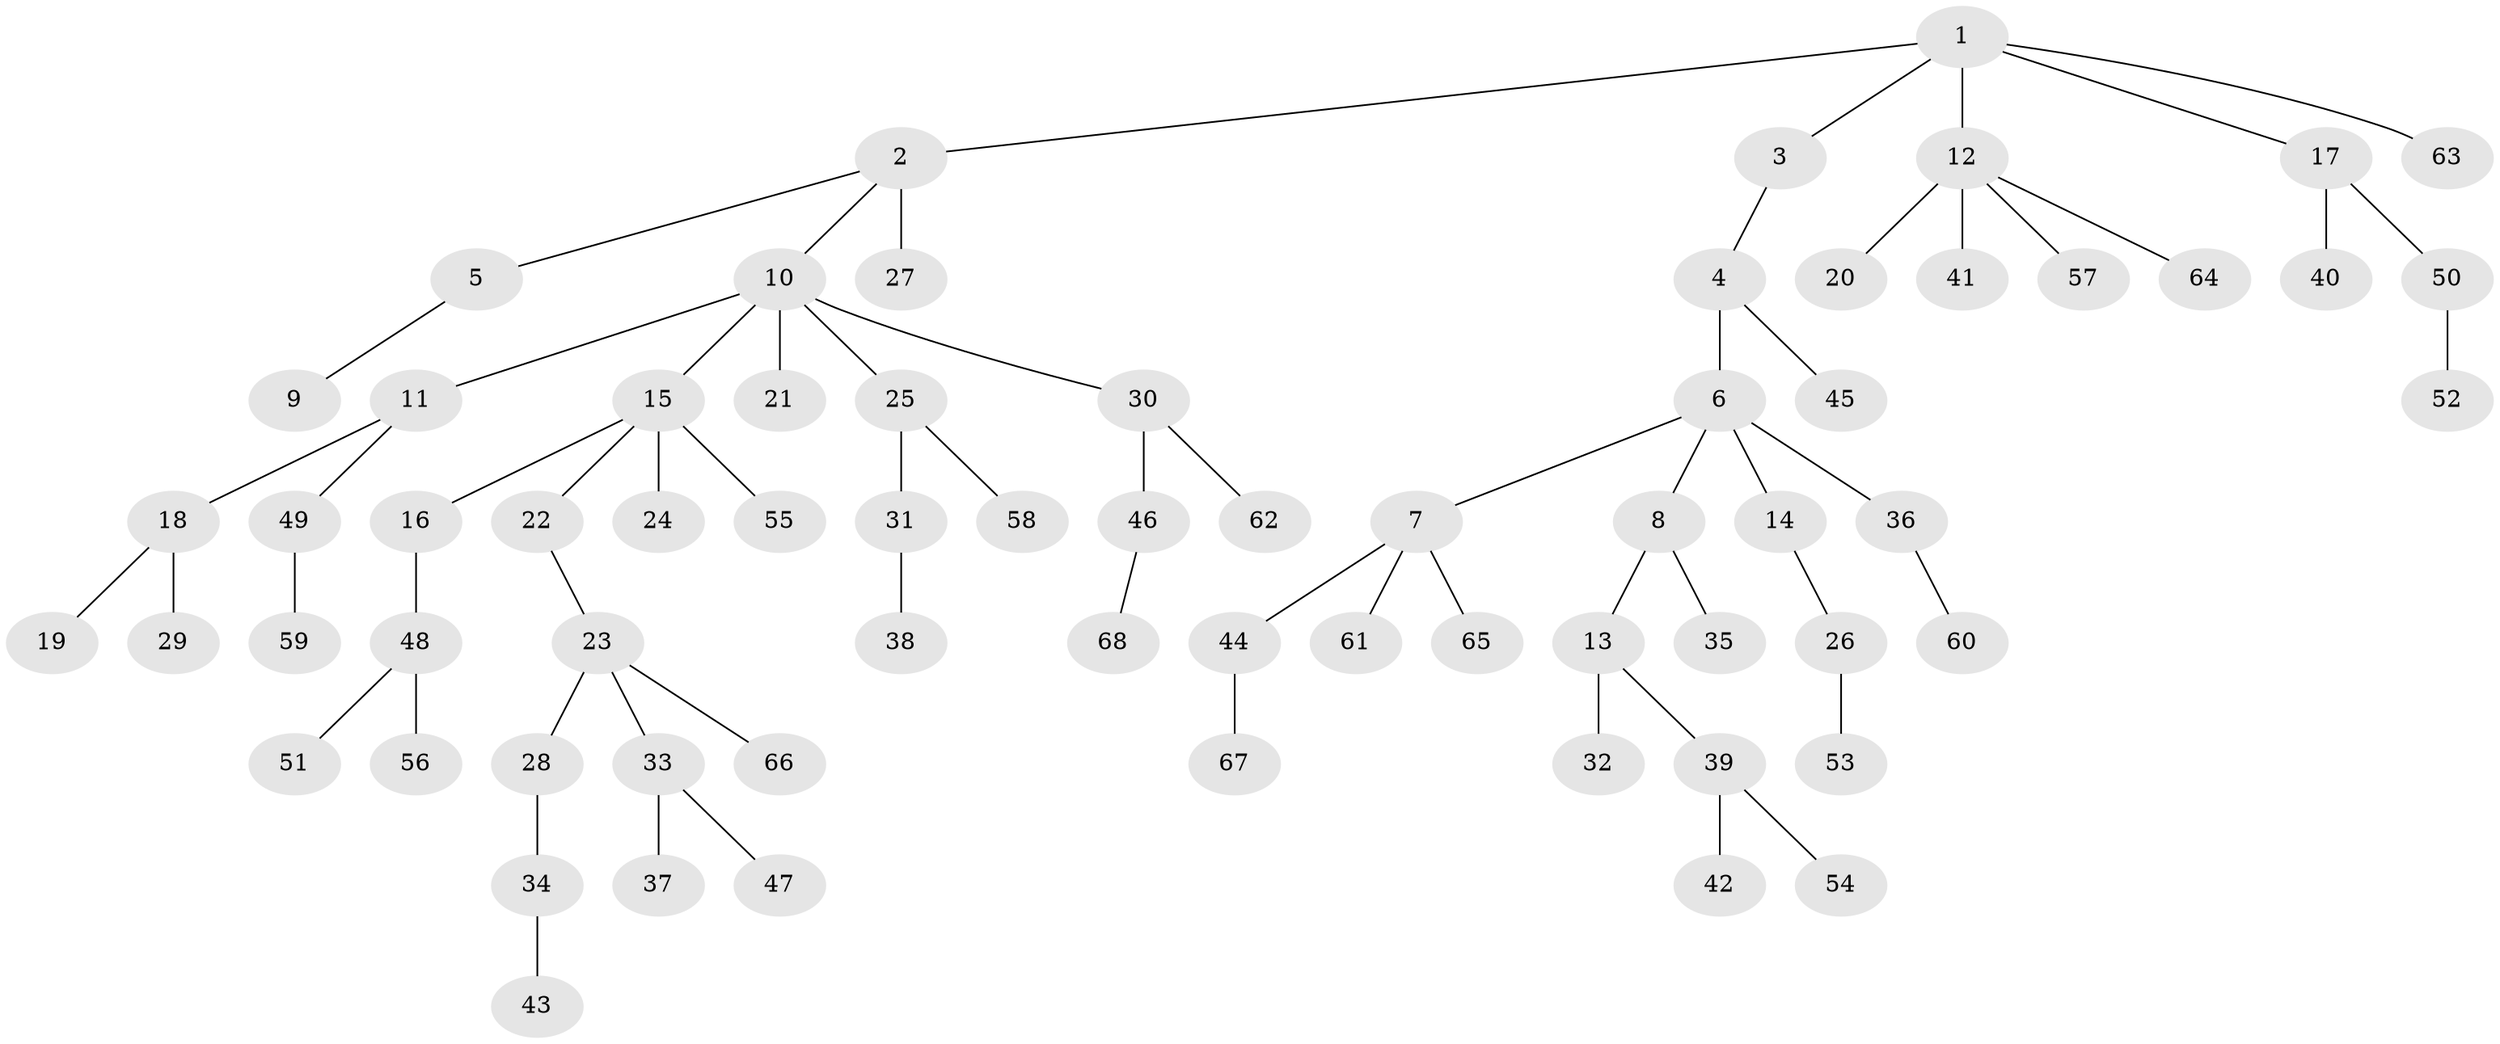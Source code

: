 // original degree distribution, {6: 0.007462686567164179, 5: 0.03731343283582089, 4: 0.08208955223880597, 3: 0.13432835820895522, 2: 0.23880597014925373, 1: 0.4925373134328358, 7: 0.007462686567164179}
// Generated by graph-tools (version 1.1) at 2025/37/03/09/25 02:37:00]
// undirected, 68 vertices, 67 edges
graph export_dot {
graph [start="1"]
  node [color=gray90,style=filled];
  1;
  2;
  3;
  4;
  5;
  6;
  7;
  8;
  9;
  10;
  11;
  12;
  13;
  14;
  15;
  16;
  17;
  18;
  19;
  20;
  21;
  22;
  23;
  24;
  25;
  26;
  27;
  28;
  29;
  30;
  31;
  32;
  33;
  34;
  35;
  36;
  37;
  38;
  39;
  40;
  41;
  42;
  43;
  44;
  45;
  46;
  47;
  48;
  49;
  50;
  51;
  52;
  53;
  54;
  55;
  56;
  57;
  58;
  59;
  60;
  61;
  62;
  63;
  64;
  65;
  66;
  67;
  68;
  1 -- 2 [weight=1.0];
  1 -- 3 [weight=1.0];
  1 -- 12 [weight=1.0];
  1 -- 17 [weight=1.0];
  1 -- 63 [weight=1.0];
  2 -- 5 [weight=1.0];
  2 -- 10 [weight=1.0];
  2 -- 27 [weight=2.0];
  3 -- 4 [weight=1.0];
  4 -- 6 [weight=1.0];
  4 -- 45 [weight=1.0];
  5 -- 9 [weight=1.0];
  6 -- 7 [weight=1.0];
  6 -- 8 [weight=1.0];
  6 -- 14 [weight=1.0];
  6 -- 36 [weight=2.0];
  7 -- 44 [weight=1.0];
  7 -- 61 [weight=1.0];
  7 -- 65 [weight=1.0];
  8 -- 13 [weight=1.0];
  8 -- 35 [weight=1.0];
  10 -- 11 [weight=1.0];
  10 -- 15 [weight=1.0];
  10 -- 21 [weight=1.0];
  10 -- 25 [weight=1.0];
  10 -- 30 [weight=1.0];
  11 -- 18 [weight=1.0];
  11 -- 49 [weight=1.0];
  12 -- 20 [weight=2.0];
  12 -- 41 [weight=1.0];
  12 -- 57 [weight=1.0];
  12 -- 64 [weight=1.0];
  13 -- 32 [weight=2.0];
  13 -- 39 [weight=1.0];
  14 -- 26 [weight=1.0];
  15 -- 16 [weight=1.0];
  15 -- 22 [weight=1.0];
  15 -- 24 [weight=1.0];
  15 -- 55 [weight=1.0];
  16 -- 48 [weight=1.0];
  17 -- 40 [weight=1.0];
  17 -- 50 [weight=2.0];
  18 -- 19 [weight=1.0];
  18 -- 29 [weight=1.0];
  22 -- 23 [weight=1.0];
  23 -- 28 [weight=1.0];
  23 -- 33 [weight=1.0];
  23 -- 66 [weight=1.0];
  25 -- 31 [weight=1.0];
  25 -- 58 [weight=1.0];
  26 -- 53 [weight=1.0];
  28 -- 34 [weight=1.0];
  30 -- 46 [weight=1.0];
  30 -- 62 [weight=1.0];
  31 -- 38 [weight=1.0];
  33 -- 37 [weight=1.0];
  33 -- 47 [weight=1.0];
  34 -- 43 [weight=1.0];
  36 -- 60 [weight=1.0];
  39 -- 42 [weight=2.0];
  39 -- 54 [weight=1.0];
  44 -- 67 [weight=1.0];
  46 -- 68 [weight=1.0];
  48 -- 51 [weight=1.0];
  48 -- 56 [weight=1.0];
  49 -- 59 [weight=2.0];
  50 -- 52 [weight=1.0];
}
